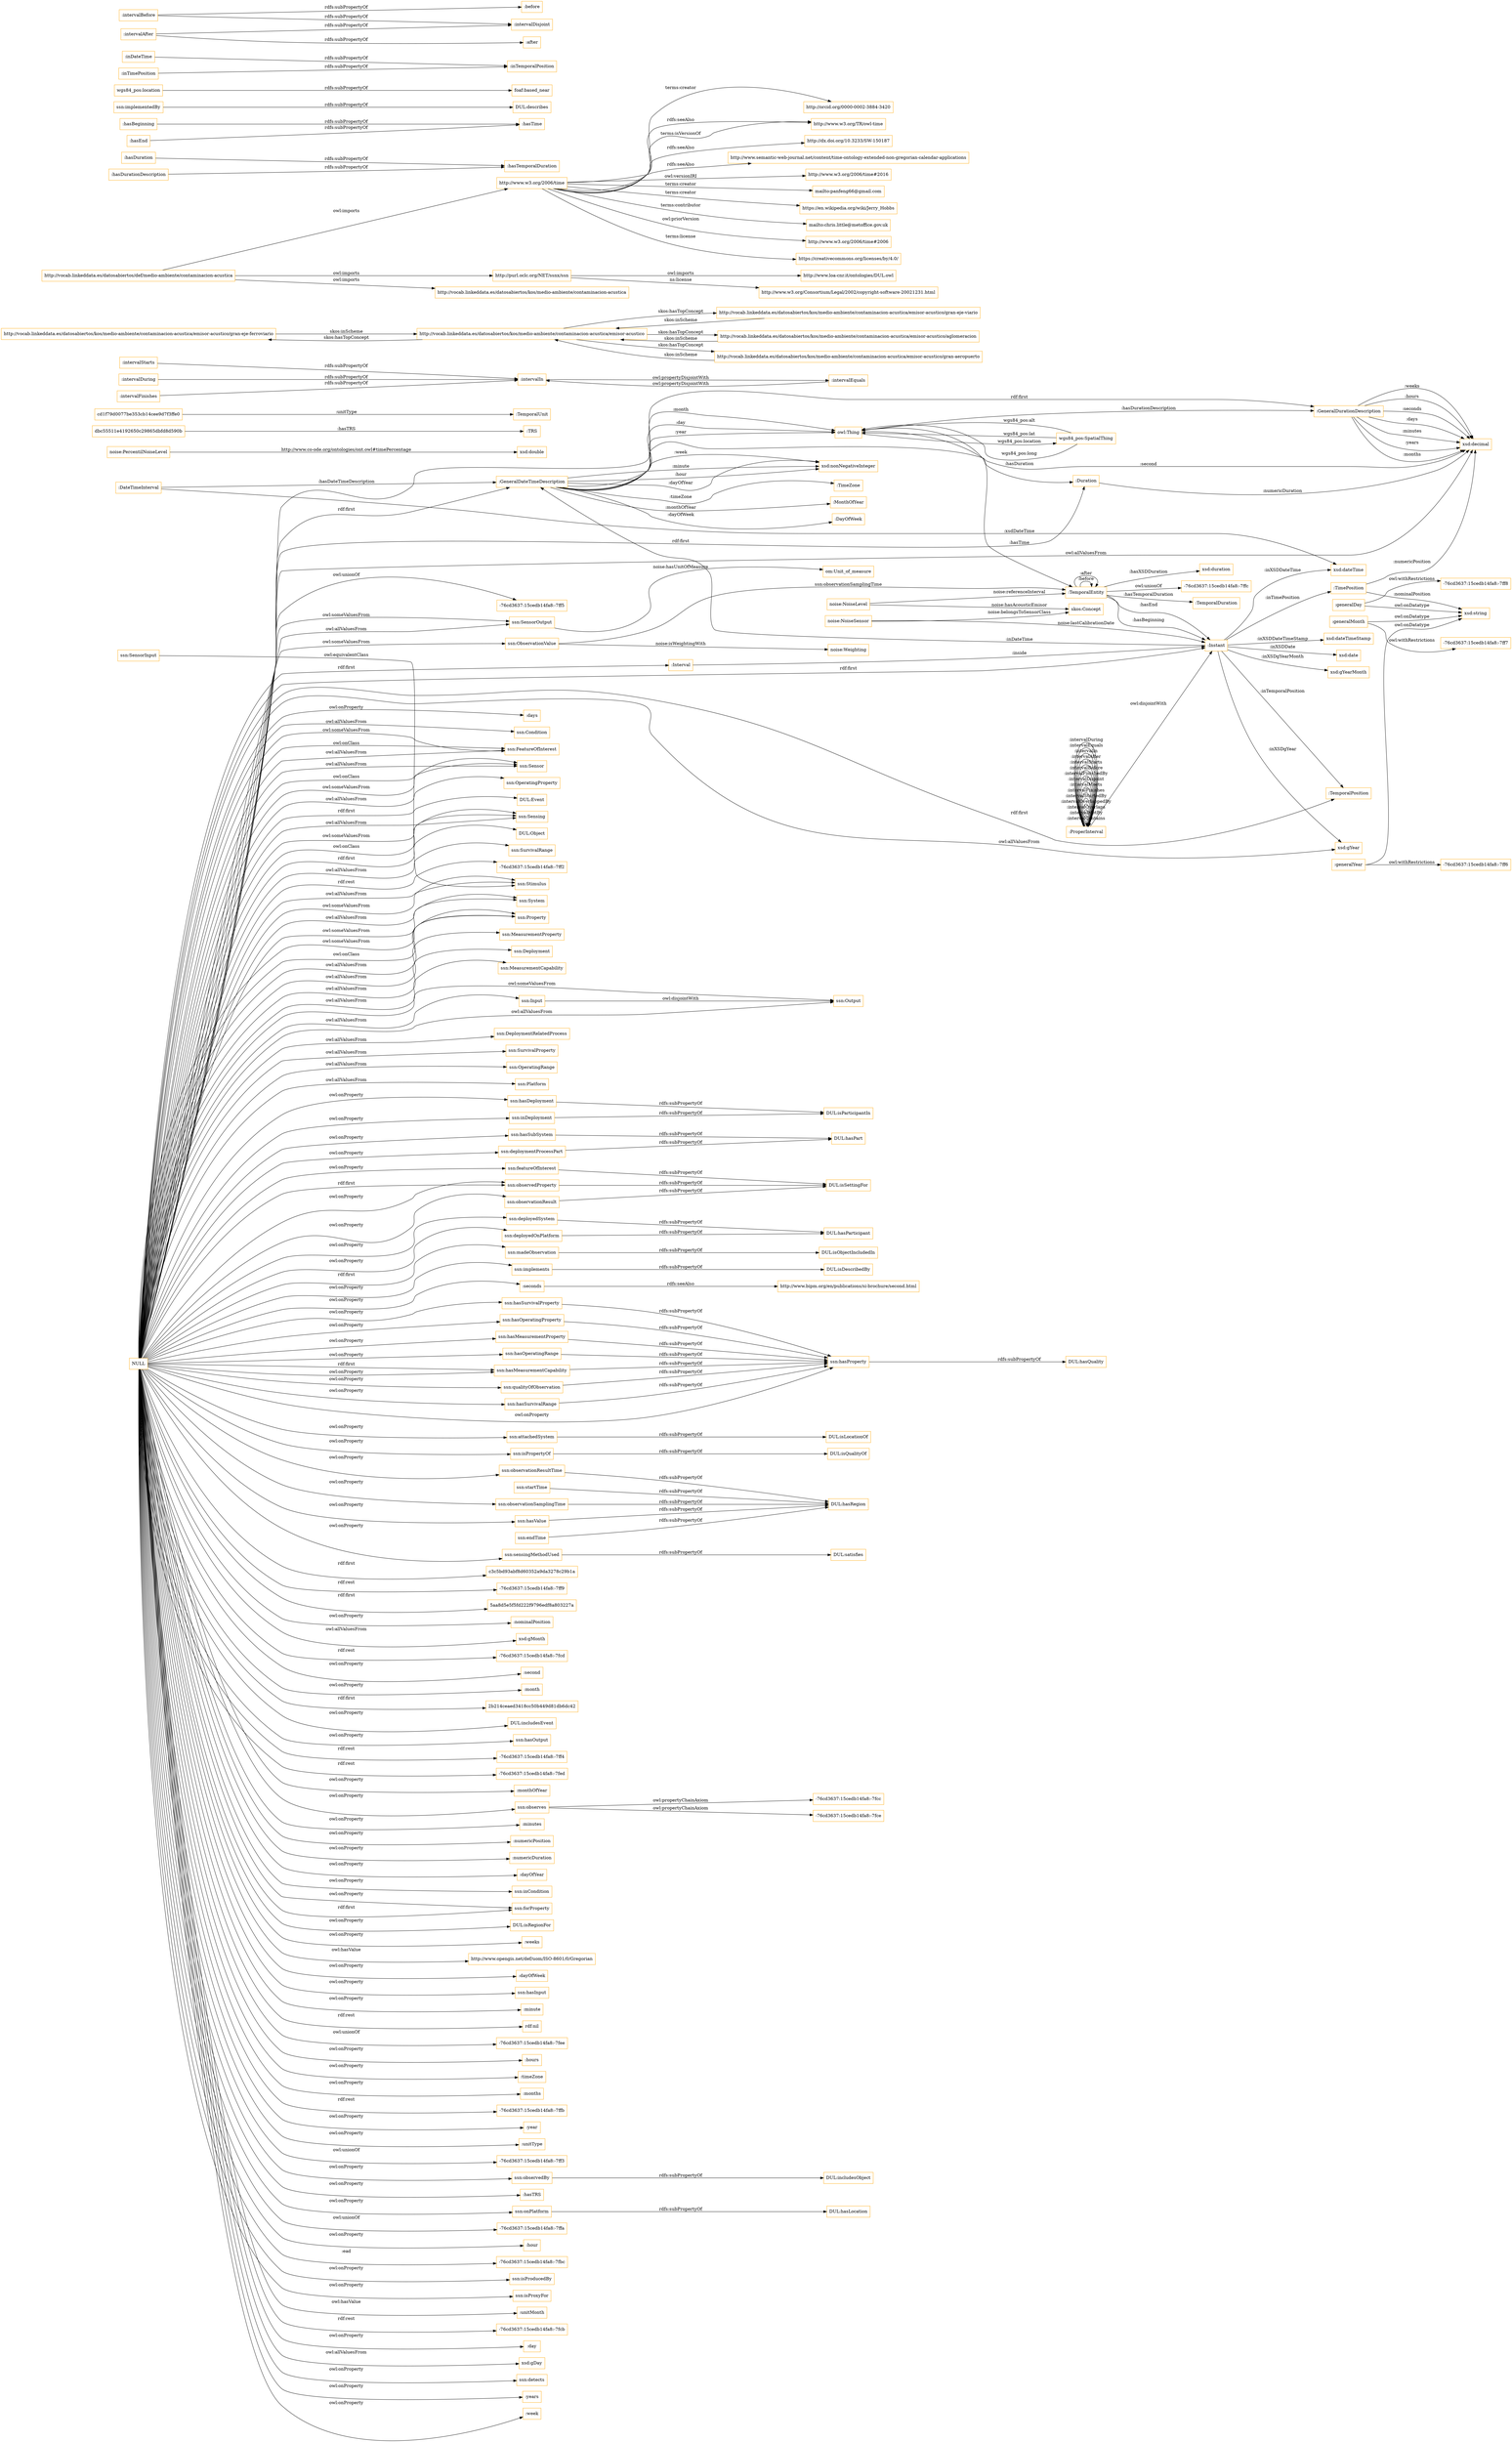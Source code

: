 digraph ar2dtool_diagram { 
rankdir=LR;
size="1501"
node [shape = rectangle, color="orange"]; "om:Unit_of_measure" "skos:Concept" "wgs84_pos:SpatialThing" "noise:Weighting" "noise:PercentilNoiseLevel" "noise:NoiseSensor" "noise:NoiseLevel" ":TimeZone" ":GeneralDateTimeDescription" ":DateTimeInterval" ":TRS" ":TemporalDuration" ":Duration" ":GeneralDurationDescription" ":ProperInterval" ":TimePosition" "dbc55511e4192650c29865dbfd8d590b" ":TemporalPosition" ":Interval" ":TemporalEntity" ":MonthOfYear" "cd1f79d0077be353cb14cee9d7f3ffe0" ":TemporalUnit" ":Instant" ":DayOfWeek" "ssn:Condition" "ssn:SensorOutput" "ssn:FeatureOfInterest" "ssn:Sensor" "ssn:OperatingProperty" "DUL:Event" "ssn:Sensing" "DUL:Object" "ssn:SurvivalRange" "ssn:Stimulus" "ssn:System" "ssn:Property" "ssn:MeasurementProperty" "ssn:Deployment" "ssn:MeasurementCapability" "ssn:Input" "ssn:DeploymentRelatedProcess" "ssn:SensorInput" "ssn:ObservationValue" "ssn:SurvivalProperty" "ssn:OperatingRange" "ssn:Output" "ssn:Platform" ; /*classes style*/
	"ssn:hasDeployment" -> "DUL:isParticipantIn" [ label = "rdfs:subPropertyOf" ];
	"ssn:hasSubSystem" -> "DUL:hasPart" [ label = "rdfs:subPropertyOf" ];
	":intervalIn" -> ":intervalEquals" [ label = "owl:propertyDisjointWith" ];
	"http://vocab.linkeddata.es/datosabiertos/kos/medio-ambiente/contaminacion-acustica/emisor-acustico/gran-eje-ferroviario" -> "http://vocab.linkeddata.es/datosabiertos/kos/medio-ambiente/contaminacion-acustica/emisor-acustico" [ label = "skos:inScheme" ];
	"http://www.w3.org/2006/time" -> "http://orcid.org/0000-0002-3884-3420" [ label = "terms:creator" ];
	"http://www.w3.org/2006/time" -> "http://www.w3.org/TR/owl-time" [ label = "rdfs:seeAlso" ];
	"http://www.w3.org/2006/time" -> "http://dx.doi.org/10.3233/SW-150187" [ label = "rdfs:seeAlso" ];
	"http://www.w3.org/2006/time" -> "http://www.semantic-web-journal.net/content/time-ontology-extended-non-gregorian-calendar-applications" [ label = "rdfs:seeAlso" ];
	"http://www.w3.org/2006/time" -> "http://www.w3.org/TR/owl-time" [ label = "terms:isVersionOf" ];
	"http://www.w3.org/2006/time" -> "http://www.w3.org/2006/time#2016" [ label = "owl:versionIRI" ];
	"http://www.w3.org/2006/time" -> "mailto:panfeng66@gmail.com" [ label = "terms:creator" ];
	"http://www.w3.org/2006/time" -> "https://en.wikipedia.org/wiki/Jerry_Hobbs" [ label = "terms:creator" ];
	"http://www.w3.org/2006/time" -> "mailto:chris.little@metoffice.gov.uk" [ label = "terms:contributor" ];
	"http://www.w3.org/2006/time" -> "http://www.w3.org/2006/time#2006" [ label = "owl:priorVersion" ];
	"http://www.w3.org/2006/time" -> "https://creativecommons.org/licenses/by/4.0/" [ label = "terms:license" ];
	"ssn:inDeployment" -> "DUL:isParticipantIn" [ label = "rdfs:subPropertyOf" ];
	"ssn:deploymentProcessPart" -> "DUL:hasPart" [ label = "rdfs:subPropertyOf" ];
	":generalMonth" -> "-76cd3637:15cedb14fa8:-7ff7" [ label = "owl:withRestrictions" ];
	":generalMonth" -> "xsd:string" [ label = "owl:onDatatype" ];
	":intervalStarts" -> ":intervalIn" [ label = "rdfs:subPropertyOf" ];
	"http://purl.oclc.org/NET/ssnx/ssn" -> "http://www.loa-cnr.it/ontologies/DUL.owl" [ label = "owl:imports" ];
	"http://purl.oclc.org/NET/ssnx/ssn" -> "http://www.w3.org/Consortium/Legal/2002/copyright-software-20021231.html" [ label = "ns:license" ];
	"http://vocab.linkeddata.es/datosabiertos/kos/medio-ambiente/contaminacion-acustica/emisor-acustico/gran-eje-viario" -> "http://vocab.linkeddata.es/datosabiertos/kos/medio-ambiente/contaminacion-acustica/emisor-acustico" [ label = "skos:inScheme" ];
	"ssn:observedProperty" -> "DUL:isSettingFor" [ label = "rdfs:subPropertyOf" ];
	"ssn:deployedSystem" -> "DUL:hasParticipant" [ label = "rdfs:subPropertyOf" ];
	":hasDuration" -> ":hasTemporalDuration" [ label = "rdfs:subPropertyOf" ];
	"ssn:deployedOnPlatform" -> "DUL:hasParticipant" [ label = "rdfs:subPropertyOf" ];
	"ssn:Input" -> "ssn:Output" [ label = "owl:disjointWith" ];
	":ProperInterval" -> ":Instant" [ label = "owl:disjointWith" ];
	"http://vocab.linkeddata.es/datosabiertos/kos/medio-ambiente/contaminacion-acustica/emisor-acustico" -> "http://vocab.linkeddata.es/datosabiertos/kos/medio-ambiente/contaminacion-acustica/emisor-acustico/aglomeracion" [ label = "skos:hasTopConcept" ];
	"http://vocab.linkeddata.es/datosabiertos/kos/medio-ambiente/contaminacion-acustica/emisor-acustico" -> "http://vocab.linkeddata.es/datosabiertos/kos/medio-ambiente/contaminacion-acustica/emisor-acustico/gran-eje-viario" [ label = "skos:hasTopConcept" ];
	"http://vocab.linkeddata.es/datosabiertos/kos/medio-ambiente/contaminacion-acustica/emisor-acustico" -> "http://vocab.linkeddata.es/datosabiertos/kos/medio-ambiente/contaminacion-acustica/emisor-acustico/gran-eje-ferroviario" [ label = "skos:hasTopConcept" ];
	"http://vocab.linkeddata.es/datosabiertos/kos/medio-ambiente/contaminacion-acustica/emisor-acustico" -> "http://vocab.linkeddata.es/datosabiertos/kos/medio-ambiente/contaminacion-acustica/emisor-acustico/gran-aeropuerto" [ label = "skos:hasTopConcept" ];
	":hasBeginning" -> ":hasTime" [ label = "rdfs:subPropertyOf" ];
	"ssn:observationResult" -> "DUL:isSettingFor" [ label = "rdfs:subPropertyOf" ];
	"ssn:madeObservation" -> "DUL:isObjectIncludedIn" [ label = "rdfs:subPropertyOf" ];
	"ssn:implements" -> "DUL:isDescribedBy" [ label = "rdfs:subPropertyOf" ];
	":intervalEquals" -> ":intervalIn" [ label = "owl:propertyDisjointWith" ];
	":seconds" -> "http://www.bipm.org/en/publications/si-brochure/second.html" [ label = "rdfs:seeAlso" ];
	"http://vocab.linkeddata.es/datosabiertos/def/medio-ambiente/contaminacion-acustica" -> "http://purl.oclc.org/NET/ssnx/ssn" [ label = "owl:imports" ];
	"http://vocab.linkeddata.es/datosabiertos/def/medio-ambiente/contaminacion-acustica" -> "http://vocab.linkeddata.es/datosabiertos/kos/medio-ambiente/contaminacion-acustica" [ label = "owl:imports" ];
	"http://vocab.linkeddata.es/datosabiertos/def/medio-ambiente/contaminacion-acustica" -> "http://www.w3.org/2006/time" [ label = "owl:imports" ];
	"ssn:hasProperty" -> "DUL:hasQuality" [ label = "rdfs:subPropertyOf" ];
	"ssn:implementedBy" -> "DUL:describes" [ label = "rdfs:subPropertyOf" ];
	"wgs84_pos:location" -> "foaf:based_near" [ label = "rdfs:subPropertyOf" ];
	"ssn:attachedSystem" -> "DUL:isLocationOf" [ label = "rdfs:subPropertyOf" ];
	":intervalDuring" -> ":intervalIn" [ label = "rdfs:subPropertyOf" ];
	"ssn:hasMeasurementProperty" -> "ssn:hasProperty" [ label = "rdfs:subPropertyOf" ];
	"ssn:hasOperatingRange" -> "ssn:hasProperty" [ label = "rdfs:subPropertyOf" ];
	"ssn:hasMeasurementCapability" -> "ssn:hasProperty" [ label = "rdfs:subPropertyOf" ];
	"ssn:isPropertyOf" -> "DUL:isQualityOf" [ label = "rdfs:subPropertyOf" ];
	"ssn:observationResultTime" -> "DUL:hasRegion" [ label = "rdfs:subPropertyOf" ];
	"ssn:sensingMethodUsed" -> "DUL:satisfies" [ label = "rdfs:subPropertyOf" ];
	"ssn:qualityOfObservation" -> "ssn:hasProperty" [ label = "rdfs:subPropertyOf" ];
	"ssn:startTime" -> "DUL:hasRegion" [ label = "rdfs:subPropertyOf" ];
	"ssn:hasSurvivalRange" -> "ssn:hasProperty" [ label = "rdfs:subPropertyOf" ];
	":inDateTime" -> ":inTemporalPosition" [ label = "rdfs:subPropertyOf" ];
	":intervalFinishes" -> ":intervalIn" [ label = "rdfs:subPropertyOf" ];
	"NULL" -> "ssn:MeasurementCapability" [ label = "owl:allValuesFrom" ];
	"NULL" -> "ssn:qualityOfObservation" [ label = "owl:onProperty" ];
	"NULL" -> "c3c5bd93abf8d60352a9da3278c29b1a" [ label = "rdf:first" ];
	"NULL" -> "-76cd3637:15cedb14fa8:-7ff9" [ label = "rdf:rest" ];
	"NULL" -> "ssn:System" [ label = "owl:allValuesFrom" ];
	"NULL" -> "5aa8d5e5f5fd222f9796edf8a803227a" [ label = "rdf:first" ];
	"NULL" -> "ssn:isPropertyOf" [ label = "owl:onProperty" ];
	"NULL" -> "ssn:hasMeasurementCapability" [ label = "rdf:first" ];
	"NULL" -> ":nominalPosition" [ label = "owl:onProperty" ];
	"NULL" -> "xsd:gMonth" [ label = "owl:allValuesFrom" ];
	"NULL" -> "-76cd3637:15cedb14fa8:-7fcd" [ label = "rdf:rest" ];
	"NULL" -> ":second" [ label = "owl:onProperty" ];
	"NULL" -> "ssn:FeatureOfInterest" [ label = "owl:allValuesFrom" ];
	"NULL" -> "ssn:hasDeployment" [ label = "owl:onProperty" ];
	"NULL" -> ":month" [ label = "owl:onProperty" ];
	"NULL" -> "ssn:Sensor" [ label = "owl:someValuesFrom" ];
	"NULL" -> "ssn:hasSurvivalRange" [ label = "owl:onProperty" ];
	"NULL" -> "ssn:implements" [ label = "owl:onProperty" ];
	"NULL" -> "ssn:observationSamplingTime" [ label = "owl:onProperty" ];
	"NULL" -> "2b214ceaed3418cc50b449d81db6dc42" [ label = "rdf:first" ];
	"NULL" -> "ssn:System" [ label = "owl:someValuesFrom" ];
	"NULL" -> ":GeneralDurationDescription" [ label = "rdf:first" ];
	"NULL" -> "ssn:Input" [ label = "owl:allValuesFrom" ];
	"NULL" -> "DUL:includesEvent" [ label = "owl:onProperty" ];
	"NULL" -> "ssn:observedProperty" [ label = "owl:onProperty" ];
	"NULL" -> "ssn:madeObservation" [ label = "rdf:first" ];
	"NULL" -> "ssn:Output" [ label = "owl:allValuesFrom" ];
	"NULL" -> "ssn:deploymentProcessPart" [ label = "owl:onProperty" ];
	"NULL" -> ":GeneralDateTimeDescription" [ label = "rdf:first" ];
	"NULL" -> "DUL:Event" [ label = "rdf:first" ];
	"NULL" -> "ssn:hasOutput" [ label = "owl:onProperty" ];
	"NULL" -> "-76cd3637:15cedb14fa8:-7ff4" [ label = "rdf:rest" ];
	"NULL" -> "-76cd3637:15cedb14fa8:-7fed" [ label = "rdf:rest" ];
	"NULL" -> "ssn:deployedSystem" [ label = "owl:onProperty" ];
	"NULL" -> ":monthOfYear" [ label = "owl:onProperty" ];
	"NULL" -> "ssn:observes" [ label = "owl:onProperty" ];
	"NULL" -> "ssn:ObservationValue" [ label = "owl:someValuesFrom" ];
	"NULL" -> ":minutes" [ label = "owl:onProperty" ];
	"NULL" -> ":numericPosition" [ label = "owl:onProperty" ];
	"NULL" -> "DUL:Object" [ label = "rdf:first" ];
	"NULL" -> "ssn:hasMeasurementCapability" [ label = "owl:onProperty" ];
	"NULL" -> "ssn:sensingMethodUsed" [ label = "owl:onProperty" ];
	"NULL" -> "ssn:inDeployment" [ label = "owl:onProperty" ];
	"NULL" -> "ssn:DeploymentRelatedProcess" [ label = "owl:allValuesFrom" ];
	"NULL" -> ":numericDuration" [ label = "owl:onProperty" ];
	"NULL" -> ":dayOfYear" [ label = "owl:onProperty" ];
	"NULL" -> "ssn:Deployment" [ label = "owl:allValuesFrom" ];
	"NULL" -> "ssn:inCondition" [ label = "owl:onProperty" ];
	"NULL" -> "ssn:forProperty" [ label = "owl:onProperty" ];
	"NULL" -> "DUL:isRegionFor" [ label = "owl:onProperty" ];
	"NULL" -> ":weeks" [ label = "owl:onProperty" ];
	"NULL" -> "http://www.opengis.net/def/uom/ISO-8601/0/Gregorian" [ label = "owl:hasValue" ];
	"NULL" -> "ssn:Stimulus" [ label = "owl:someValuesFrom" ];
	"NULL" -> "ssn:hasProperty" [ label = "owl:onProperty" ];
	"NULL" -> ":TemporalPosition" [ label = "rdf:first" ];
	"NULL" -> "ssn:Sensor" [ label = "owl:allValuesFrom" ];
	"NULL" -> ":dayOfWeek" [ label = "owl:onProperty" ];
	"NULL" -> "ssn:Output" [ label = "owl:someValuesFrom" ];
	"NULL" -> "ssn:hasInput" [ label = "owl:onProperty" ];
	"NULL" -> ":minute" [ label = "owl:onProperty" ];
	"NULL" -> "ssn:SensorOutput" [ label = "owl:allValuesFrom" ];
	"NULL" -> "rdf:nil" [ label = "rdf:rest" ];
	"NULL" -> "ssn:Sensor" [ label = "owl:onClass" ];
	"NULL" -> "ssn:observationResult" [ label = "owl:onProperty" ];
	"NULL" -> "-76cd3637:15cedb14fa8:-7fee" [ label = "owl:unionOf" ];
	"NULL" -> ":hours" [ label = "owl:onProperty" ];
	"NULL" -> "ssn:hasSurvivalProperty" [ label = "owl:onProperty" ];
	"NULL" -> ":timeZone" [ label = "owl:onProperty" ];
	"NULL" -> "ssn:hasOperatingProperty" [ label = "owl:onProperty" ];
	"NULL" -> "ssn:Property" [ label = "owl:allValuesFrom" ];
	"NULL" -> ":months" [ label = "owl:onProperty" ];
	"NULL" -> "-76cd3637:15cedb14fa8:-7ffb" [ label = "rdf:rest" ];
	"NULL" -> ":year" [ label = "owl:onProperty" ];
	"NULL" -> ":unitType" [ label = "owl:onProperty" ];
	"NULL" -> ":Duration" [ label = "rdf:first" ];
	"NULL" -> ":seconds" [ label = "owl:onProperty" ];
	"NULL" -> "ssn:hasOperatingRange" [ label = "owl:onProperty" ];
	"NULL" -> "-76cd3637:15cedb14fa8:-7ff3" [ label = "owl:unionOf" ];
	"NULL" -> "ssn:observedBy" [ label = "owl:onProperty" ];
	"NULL" -> "ssn:attachedSystem" [ label = "owl:onProperty" ];
	"NULL" -> "ssn:FeatureOfInterest" [ label = "owl:someValuesFrom" ];
	"NULL" -> ":hasTRS" [ label = "owl:onProperty" ];
	"NULL" -> "ssn:FeatureOfInterest" [ label = "owl:onClass" ];
	"NULL" -> "ssn:Stimulus" [ label = "owl:allValuesFrom" ];
	"NULL" -> "ssn:onPlatform" [ label = "owl:onProperty" ];
	"NULL" -> "ssn:OperatingRange" [ label = "owl:allValuesFrom" ];
	"NULL" -> "-76cd3637:15cedb14fa8:-7ffa" [ label = "owl:unionOf" ];
	"NULL" -> ":hour" [ label = "owl:onProperty" ];
	"NULL" -> "ssn:Sensing" [ label = "owl:onClass" ];
	"NULL" -> "-76cd3637:15cedb14fa8:-7fbc" [ label = ":ead" ];
	"NULL" -> "ssn:isProducedBy" [ label = "owl:onProperty" ];
	"NULL" -> "ssn:hasSubSystem" [ label = "owl:onProperty" ];
	"NULL" -> "ssn:hasMeasurementProperty" [ label = "owl:onProperty" ];
	"NULL" -> "ssn:isProxyFor" [ label = "owl:onProperty" ];
	"NULL" -> "ssn:Platform" [ label = "owl:allValuesFrom" ];
	"NULL" -> "ssn:SurvivalProperty" [ label = "owl:allValuesFrom" ];
	"NULL" -> ":unitMonth" [ label = "owl:hasValue" ];
	"NULL" -> "-76cd3637:15cedb14fa8:-7fcb" [ label = "rdf:rest" ];
	"NULL" -> "ssn:Property" [ label = "owl:someValuesFrom" ];
	"NULL" -> "xsd:gYear" [ label = "owl:allValuesFrom" ];
	"NULL" -> ":day" [ label = "owl:onProperty" ];
	"NULL" -> "ssn:Property" [ label = "owl:onClass" ];
	"NULL" -> "xsd:gDay" [ label = "owl:allValuesFrom" ];
	"NULL" -> "ssn:deployedOnPlatform" [ label = "owl:onProperty" ];
	"NULL" -> "ssn:Sensing" [ label = "owl:allValuesFrom" ];
	"NULL" -> "ssn:detects" [ label = "owl:onProperty" ];
	"NULL" -> "ssn:Sensing" [ label = "owl:someValuesFrom" ];
	"NULL" -> ":Interval" [ label = "rdf:first" ];
	"NULL" -> "ssn:SurvivalRange" [ label = "owl:allValuesFrom" ];
	"NULL" -> "ssn:MeasurementProperty" [ label = "owl:allValuesFrom" ];
	"NULL" -> "ssn:observationResultTime" [ label = "owl:onProperty" ];
	"NULL" -> ":years" [ label = "owl:onProperty" ];
	"NULL" -> ":Instant" [ label = "rdf:first" ];
	"NULL" -> ":week" [ label = "owl:onProperty" ];
	"NULL" -> "xsd:decimal" [ label = "owl:allValuesFrom" ];
	"NULL" -> "ssn:hasValue" [ label = "owl:onProperty" ];
	"NULL" -> "ssn:forProperty" [ label = "rdf:first" ];
	"NULL" -> "-76cd3637:15cedb14fa8:-7ff5" [ label = "owl:unionOf" ];
	"NULL" -> "ssn:featureOfInterest" [ label = "owl:onProperty" ];
	"NULL" -> "ssn:SensorOutput" [ label = "owl:someValuesFrom" ];
	"NULL" -> "ssn:OperatingProperty" [ label = "owl:allValuesFrom" ];
	"NULL" -> ":days" [ label = "owl:onProperty" ];
	"NULL" -> "ssn:Condition" [ label = "owl:allValuesFrom" ];
	"NULL" -> "ssn:observedProperty" [ label = "rdf:first" ];
	"NULL" -> "-76cd3637:15cedb14fa8:-7ff2" [ label = "rdf:rest" ];
	"ssn:SensorInput" -> "ssn:Stimulus" [ label = "owl:equivalentClass" ];
	"ssn:onPlatform" -> "DUL:hasLocation" [ label = "rdfs:subPropertyOf" ];
	":intervalBefore" -> ":intervalDisjoint" [ label = "rdfs:subPropertyOf" ];
	":intervalBefore" -> ":before" [ label = "rdfs:subPropertyOf" ];
	":TemporalEntity" -> "-76cd3637:15cedb14fa8:-7ffc" [ label = "owl:unionOf" ];
	"ssn:observedBy" -> "DUL:includesObject" [ label = "rdfs:subPropertyOf" ];
	":intervalAfter" -> ":intervalDisjoint" [ label = "rdfs:subPropertyOf" ];
	":intervalAfter" -> ":after" [ label = "rdfs:subPropertyOf" ];
	":hasEnd" -> ":hasTime" [ label = "rdfs:subPropertyOf" ];
	"http://vocab.linkeddata.es/datosabiertos/kos/medio-ambiente/contaminacion-acustica/emisor-acustico/gran-aeropuerto" -> "http://vocab.linkeddata.es/datosabiertos/kos/medio-ambiente/contaminacion-acustica/emisor-acustico" [ label = "skos:inScheme" ];
	"ssn:observes" -> "-76cd3637:15cedb14fa8:-7fcc" [ label = "owl:propertyChainAxiom" ];
	"ssn:observes" -> "-76cd3637:15cedb14fa8:-7fce" [ label = "owl:propertyChainAxiom" ];
	":inTimePosition" -> ":inTemporalPosition" [ label = "rdfs:subPropertyOf" ];
	"ssn:featureOfInterest" -> "DUL:isSettingFor" [ label = "rdfs:subPropertyOf" ];
	"http://vocab.linkeddata.es/datosabiertos/kos/medio-ambiente/contaminacion-acustica/emisor-acustico/aglomeracion" -> "http://vocab.linkeddata.es/datosabiertos/kos/medio-ambiente/contaminacion-acustica/emisor-acustico" [ label = "skos:inScheme" ];
	"ssn:hasValue" -> "DUL:hasRegion" [ label = "rdfs:subPropertyOf" ];
	"ssn:observationSamplingTime" -> "DUL:hasRegion" [ label = "rdfs:subPropertyOf" ];
	":generalDay" -> "-76cd3637:15cedb14fa8:-7ff8" [ label = "owl:withRestrictions" ];
	":generalDay" -> "xsd:string" [ label = "owl:onDatatype" ];
	":generalYear" -> "-76cd3637:15cedb14fa8:-7ff6" [ label = "owl:withRestrictions" ];
	":generalYear" -> "xsd:string" [ label = "owl:onDatatype" ];
	":hasDurationDescription" -> ":hasTemporalDuration" [ label = "rdfs:subPropertyOf" ];
	"ssn:endTime" -> "DUL:hasRegion" [ label = "rdfs:subPropertyOf" ];
	"ssn:hasOperatingProperty" -> "ssn:hasProperty" [ label = "rdfs:subPropertyOf" ];
	"ssn:hasSurvivalProperty" -> "ssn:hasProperty" [ label = "rdfs:subPropertyOf" ];
	":TimePosition" -> "xsd:string" [ label = ":nominalPosition" ];
	":GeneralDateTimeDescription" -> ":DayOfWeek" [ label = ":dayOfWeek" ];
	":TemporalEntity" -> ":Instant" [ label = ":hasEnd" ];
	":Instant" -> "xsd:gYear" [ label = ":inXSDgYear" ];
	":ProperInterval" -> ":ProperInterval" [ label = ":intervalContains" ];
	"ssn:ObservationValue" -> "noise:Weighting" [ label = "noise:isWeightingWith" ];
	":TemporalEntity" -> ":Instant" [ label = ":hasBeginning" ];
	"wgs84_pos:SpatialThing" -> "owl:Thing" [ label = "wgs84_pos:long" ];
	":GeneralDurationDescription" -> "xsd:decimal" [ label = ":hours" ];
	"cd1f79d0077be353cb14cee9d7f3ffe0" -> ":TemporalUnit" [ label = ":unitType" ];
	":GeneralDateTimeDescription" -> "owl:Thing" [ label = ":year" ];
	"noise:NoiseLevel" -> ":TemporalEntity" [ label = "noise:referenceInterval" ];
	":ProperInterval" -> ":ProperInterval" [ label = ":intervalMetBy" ];
	":Instant" -> "xsd:dateTimeStamp" [ label = ":inXSDDateTimeStamp" ];
	"owl:Thing" -> ":GeneralDurationDescription" [ label = ":hasDurationDescription" ];
	":ProperInterval" -> ":ProperInterval" [ label = ":intervalOverlaps" ];
	":GeneralDurationDescription" -> "xsd:decimal" [ label = ":seconds" ];
	":Instant" -> "xsd:date" [ label = ":inXSDDate" ];
	":DateTimeInterval" -> "xsd:dateTime" [ label = ":xsdDateTime" ];
	":ProperInterval" -> ":ProperInterval" [ label = ":intervalOverlappedBy" ];
	":GeneralDateTimeDescription" -> ":TimeZone" [ label = ":timeZone" ];
	":Instant" -> ":TemporalPosition" [ label = ":inTemporalPosition" ];
	":GeneralDurationDescription" -> "xsd:decimal" [ label = ":days" ];
	"ssn:SensorOutput" -> "om:Unit_of_measure" [ label = "noise:hasUnitOfMeasure" ];
	"owl:Thing" -> ":TemporalEntity" [ label = ":hasTime" ];
	":ProperInterval" -> ":ProperInterval" [ label = ":intervalStartedBy" ];
	":Instant" -> "xsd:dateTime" [ label = ":inXSDDateTime" ];
	":Instant" -> "xsd:gYearMonth" [ label = ":inXSDgYearMonth" ];
	":Instant" -> ":GeneralDateTimeDescription" [ label = ":inDateTime" ];
	":TemporalEntity" -> "xsd:duration" [ label = ":hasXSDDuration" ];
	"ssn:ObservationValue" -> ":TemporalEntity" [ label = "ssn:observationSamplingTime" ];
	"noise:NoiseSensor" -> ":Instant" [ label = "noise:lastCalibrationDate" ];
	":GeneralDateTimeDescription" -> "xsd:nonNegativeInteger" [ label = ":minute" ];
	":GeneralDurationDescription" -> "xsd:decimal" [ label = ":minutes" ];
	":GeneralDateTimeDescription" -> "xsd:nonNegativeInteger" [ label = ":hour" ];
	":ProperInterval" -> ":ProperInterval" [ label = ":intervalFinishes" ];
	"noise:NoiseLevel" -> "skos:Concept" [ label = "noise:hasAcousticEmisor" ];
	":Instant" -> ":TimePosition" [ label = ":inTimePosition" ];
	":GeneralDurationDescription" -> "xsd:decimal" [ label = ":years" ];
	"wgs84_pos:SpatialThing" -> "owl:Thing" [ label = "wgs84_pos:alt" ];
	":ProperInterval" -> ":ProperInterval" [ label = ":intervalMeets" ];
	"dbc55511e4192650c29865dbfd8d590b" -> ":TRS" [ label = ":hasTRS" ];
	":GeneralDateTimeDescription" -> "xsd:nonNegativeInteger" [ label = ":dayOfYear" ];
	":GeneralDateTimeDescription" -> "xsd:nonNegativeInteger" [ label = ":week" ];
	"owl:Thing" -> ":Duration" [ label = ":hasDuration" ];
	":GeneralDurationDescription" -> "xsd:decimal" [ label = ":months" ];
	":TimePosition" -> "xsd:decimal" [ label = ":numericPosition" ];
	":TemporalEntity" -> ":TemporalDuration" [ label = ":hasTemporalDuration" ];
	":GeneralDateTimeDescription" -> "owl:Thing" [ label = ":month" ];
	":ProperInterval" -> ":ProperInterval" [ label = ":intervalDisjoint" ];
	":ProperInterval" -> ":ProperInterval" [ label = ":intervalFinishedBy" ];
	"wgs84_pos:SpatialThing" -> "owl:Thing" [ label = "wgs84_pos:lat" ];
	"owl:Thing" -> "wgs84_pos:SpatialThing" [ label = "wgs84_pos:location" ];
	":TemporalEntity" -> ":TemporalEntity" [ label = ":before" ];
	":ProperInterval" -> ":ProperInterval" [ label = ":intervalBefore" ];
	":GeneralDateTimeDescription" -> "xsd:decimal" [ label = ":second" ];
	":GeneralDurationDescription" -> "xsd:decimal" [ label = ":weeks" ];
	":TemporalEntity" -> ":TemporalEntity" [ label = ":after" ];
	":ProperInterval" -> ":ProperInterval" [ label = ":intervalStarts" ];
	":GeneralDateTimeDescription" -> ":MonthOfYear" [ label = ":monthOfYear" ];
	":ProperInterval" -> ":ProperInterval" [ label = ":intervalAfter" ];
	":Interval" -> ":Instant" [ label = ":inside" ];
	":GeneralDateTimeDescription" -> "owl:Thing" [ label = ":day" ];
	"noise:NoiseSensor" -> "skos:Concept" [ label = "noise:belongsToSensorClass" ];
	":DateTimeInterval" -> ":GeneralDateTimeDescription" [ label = ":hasDateTimeDescription" ];
	"noise:PercentilNoiseLevel" -> "xsd:double" [ label = "http://www.co-ode.org/ontologies/ont.owl#timePercentage" ];
	":ProperInterval" -> ":ProperInterval" [ label = ":intervalIn" ];
	":Duration" -> "xsd:decimal" [ label = ":numericDuration" ];
	":ProperInterval" -> ":ProperInterval" [ label = ":intervalEquals" ];
	":ProperInterval" -> ":ProperInterval" [ label = ":intervalDuring" ];

}
